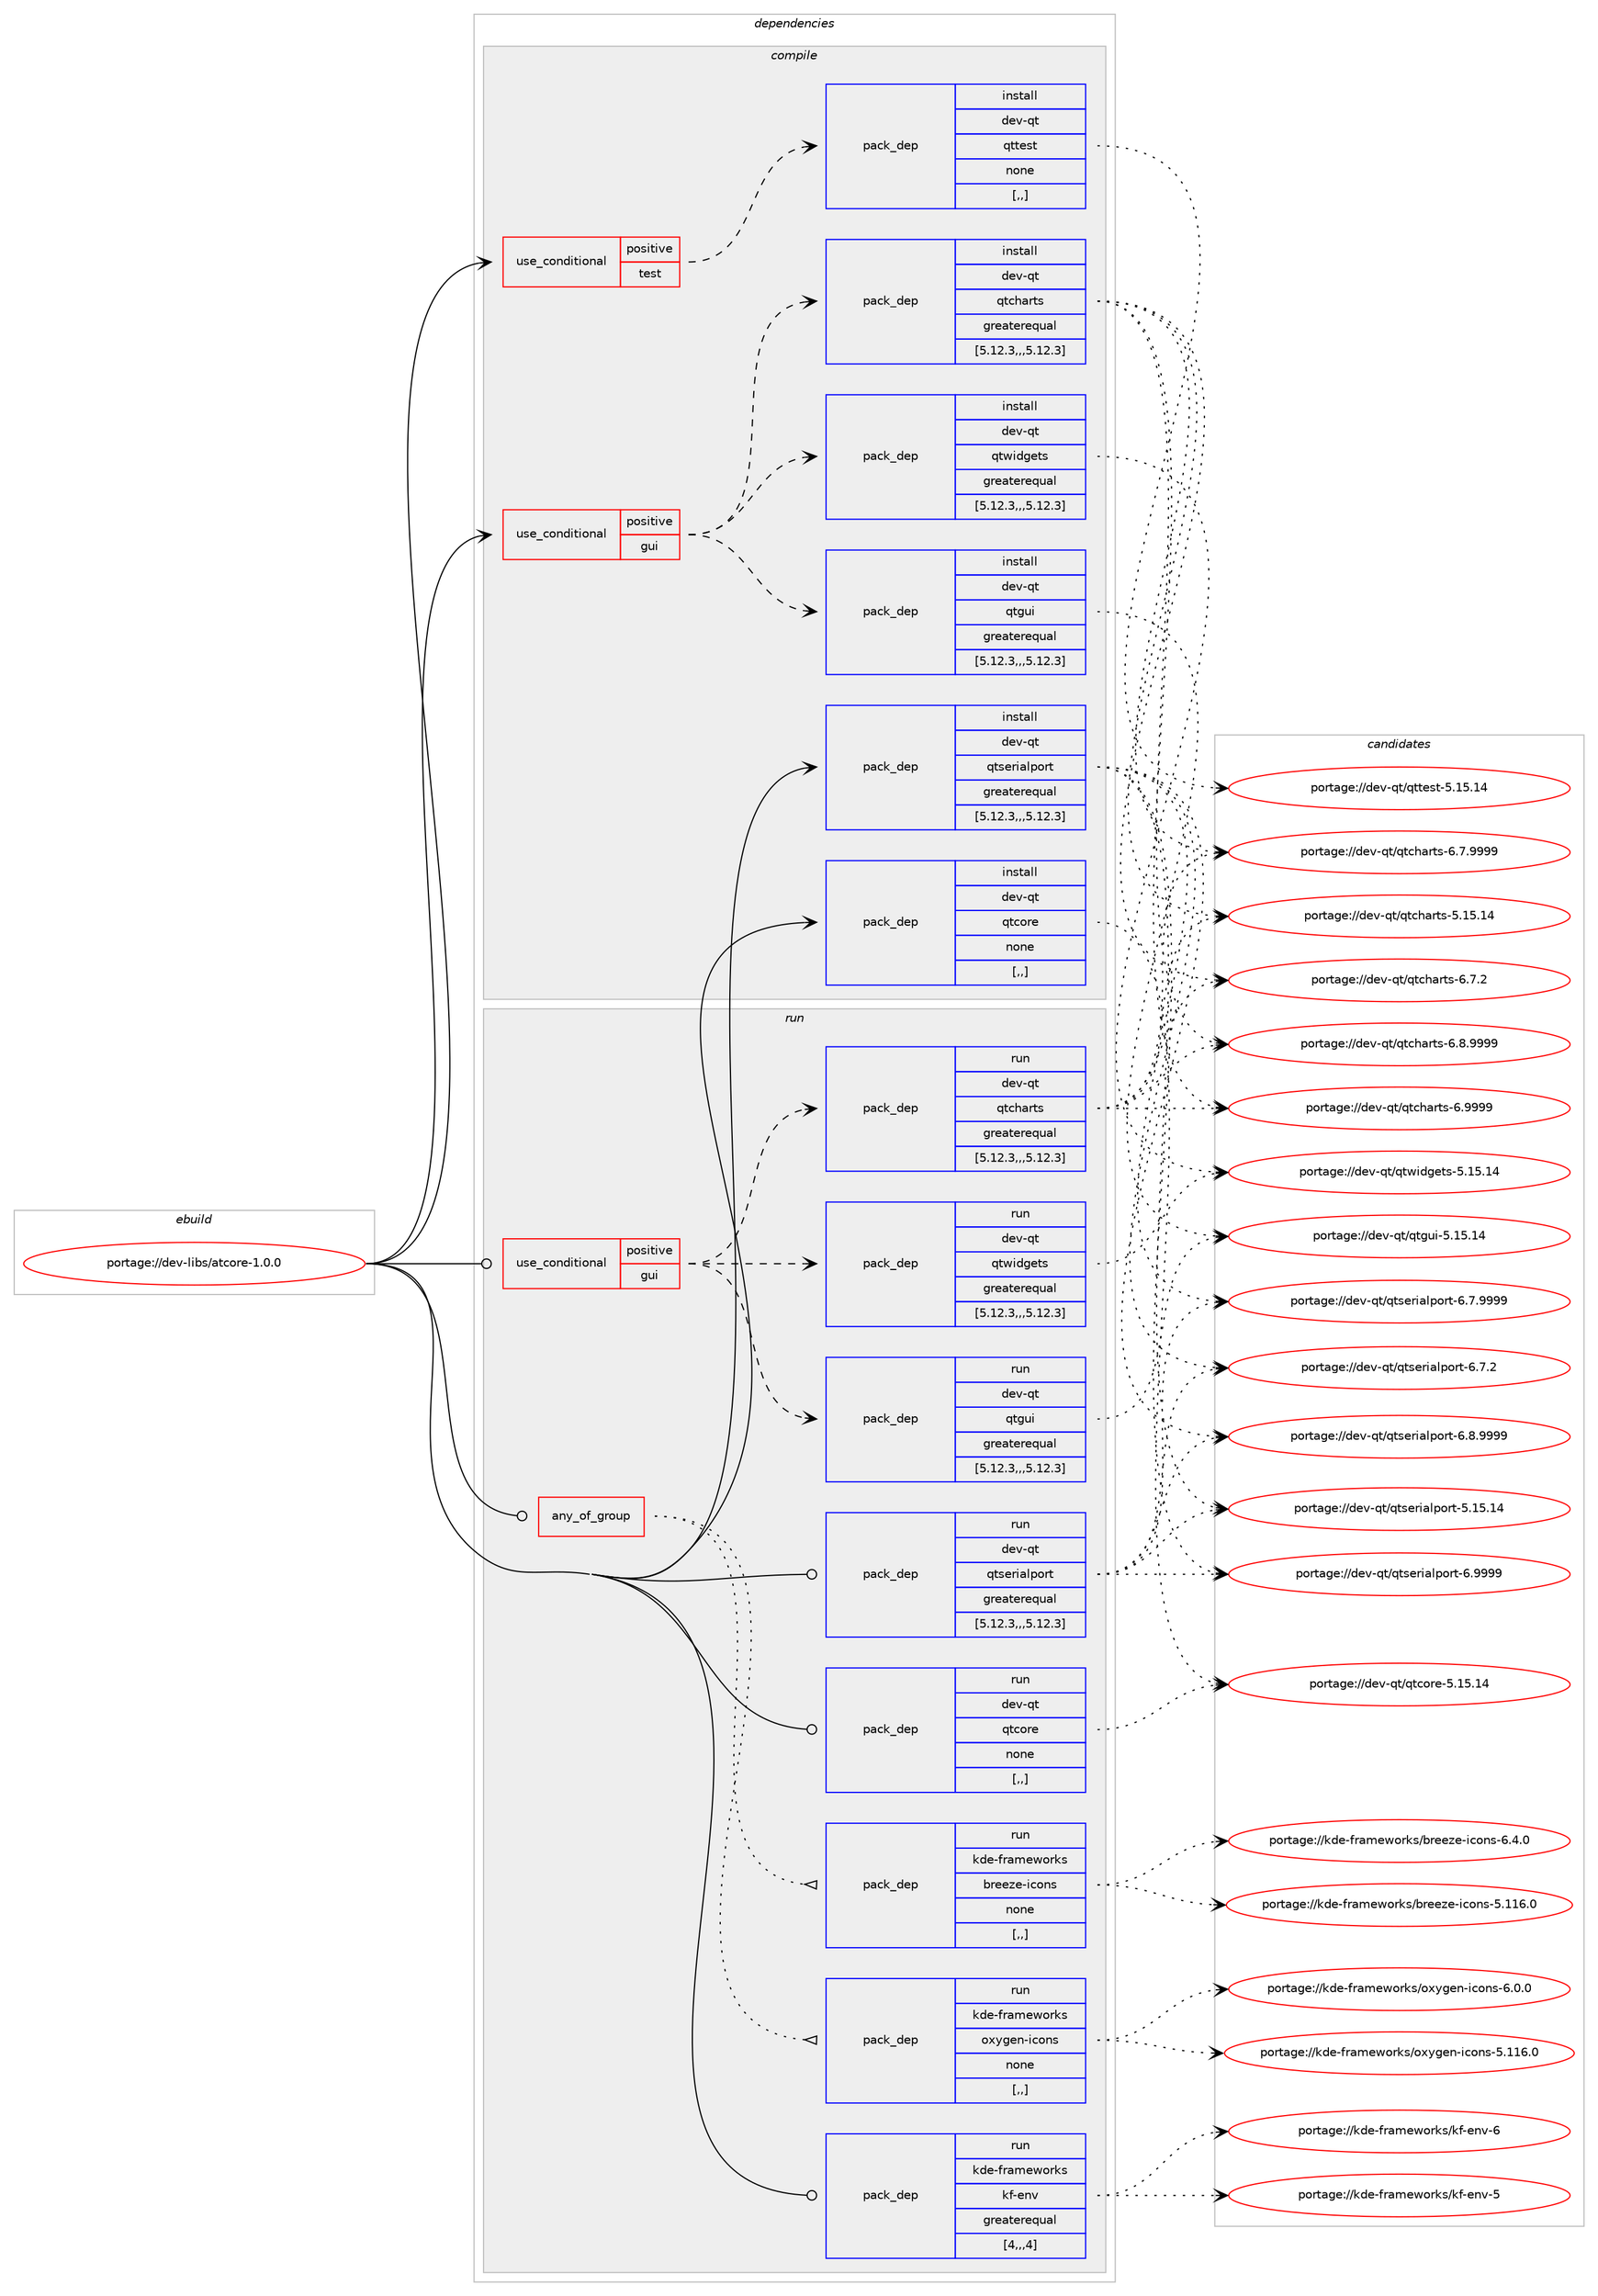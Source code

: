 digraph prolog {

# *************
# Graph options
# *************

newrank=true;
concentrate=true;
compound=true;
graph [rankdir=LR,fontname=Helvetica,fontsize=10,ranksep=1.5];#, ranksep=2.5, nodesep=0.2];
edge  [arrowhead=vee];
node  [fontname=Helvetica,fontsize=10];

# **********
# The ebuild
# **********

subgraph cluster_leftcol {
color=gray;
label=<<i>ebuild</i>>;
id [label="portage://dev-libs/atcore-1.0.0", color=red, width=4, href="../dev-libs/atcore-1.0.0.svg"];
}

# ****************
# The dependencies
# ****************

subgraph cluster_midcol {
color=gray;
label=<<i>dependencies</i>>;
subgraph cluster_compile {
fillcolor="#eeeeee";
style=filled;
label=<<i>compile</i>>;
subgraph cond25840 {
dependency106757 [label=<<TABLE BORDER="0" CELLBORDER="1" CELLSPACING="0" CELLPADDING="4"><TR><TD ROWSPAN="3" CELLPADDING="10">use_conditional</TD></TR><TR><TD>positive</TD></TR><TR><TD>gui</TD></TR></TABLE>>, shape=none, color=red];
subgraph pack79766 {
dependency106758 [label=<<TABLE BORDER="0" CELLBORDER="1" CELLSPACING="0" CELLPADDING="4" WIDTH="220"><TR><TD ROWSPAN="6" CELLPADDING="30">pack_dep</TD></TR><TR><TD WIDTH="110">install</TD></TR><TR><TD>dev-qt</TD></TR><TR><TD>qtcharts</TD></TR><TR><TD>greaterequal</TD></TR><TR><TD>[5.12.3,,,5.12.3]</TD></TR></TABLE>>, shape=none, color=blue];
}
dependency106757:e -> dependency106758:w [weight=20,style="dashed",arrowhead="vee"];
subgraph pack79767 {
dependency106759 [label=<<TABLE BORDER="0" CELLBORDER="1" CELLSPACING="0" CELLPADDING="4" WIDTH="220"><TR><TD ROWSPAN="6" CELLPADDING="30">pack_dep</TD></TR><TR><TD WIDTH="110">install</TD></TR><TR><TD>dev-qt</TD></TR><TR><TD>qtgui</TD></TR><TR><TD>greaterequal</TD></TR><TR><TD>[5.12.3,,,5.12.3]</TD></TR></TABLE>>, shape=none, color=blue];
}
dependency106757:e -> dependency106759:w [weight=20,style="dashed",arrowhead="vee"];
subgraph pack79768 {
dependency106760 [label=<<TABLE BORDER="0" CELLBORDER="1" CELLSPACING="0" CELLPADDING="4" WIDTH="220"><TR><TD ROWSPAN="6" CELLPADDING="30">pack_dep</TD></TR><TR><TD WIDTH="110">install</TD></TR><TR><TD>dev-qt</TD></TR><TR><TD>qtwidgets</TD></TR><TR><TD>greaterequal</TD></TR><TR><TD>[5.12.3,,,5.12.3]</TD></TR></TABLE>>, shape=none, color=blue];
}
dependency106757:e -> dependency106760:w [weight=20,style="dashed",arrowhead="vee"];
}
id:e -> dependency106757:w [weight=20,style="solid",arrowhead="vee"];
subgraph cond25841 {
dependency106761 [label=<<TABLE BORDER="0" CELLBORDER="1" CELLSPACING="0" CELLPADDING="4"><TR><TD ROWSPAN="3" CELLPADDING="10">use_conditional</TD></TR><TR><TD>positive</TD></TR><TR><TD>test</TD></TR></TABLE>>, shape=none, color=red];
subgraph pack79769 {
dependency106762 [label=<<TABLE BORDER="0" CELLBORDER="1" CELLSPACING="0" CELLPADDING="4" WIDTH="220"><TR><TD ROWSPAN="6" CELLPADDING="30">pack_dep</TD></TR><TR><TD WIDTH="110">install</TD></TR><TR><TD>dev-qt</TD></TR><TR><TD>qttest</TD></TR><TR><TD>none</TD></TR><TR><TD>[,,]</TD></TR></TABLE>>, shape=none, color=blue];
}
dependency106761:e -> dependency106762:w [weight=20,style="dashed",arrowhead="vee"];
}
id:e -> dependency106761:w [weight=20,style="solid",arrowhead="vee"];
subgraph pack79770 {
dependency106763 [label=<<TABLE BORDER="0" CELLBORDER="1" CELLSPACING="0" CELLPADDING="4" WIDTH="220"><TR><TD ROWSPAN="6" CELLPADDING="30">pack_dep</TD></TR><TR><TD WIDTH="110">install</TD></TR><TR><TD>dev-qt</TD></TR><TR><TD>qtcore</TD></TR><TR><TD>none</TD></TR><TR><TD>[,,]</TD></TR></TABLE>>, shape=none, color=blue];
}
id:e -> dependency106763:w [weight=20,style="solid",arrowhead="vee"];
subgraph pack79771 {
dependency106764 [label=<<TABLE BORDER="0" CELLBORDER="1" CELLSPACING="0" CELLPADDING="4" WIDTH="220"><TR><TD ROWSPAN="6" CELLPADDING="30">pack_dep</TD></TR><TR><TD WIDTH="110">install</TD></TR><TR><TD>dev-qt</TD></TR><TR><TD>qtserialport</TD></TR><TR><TD>greaterequal</TD></TR><TR><TD>[5.12.3,,,5.12.3]</TD></TR></TABLE>>, shape=none, color=blue];
}
id:e -> dependency106764:w [weight=20,style="solid",arrowhead="vee"];
}
subgraph cluster_compileandrun {
fillcolor="#eeeeee";
style=filled;
label=<<i>compile and run</i>>;
}
subgraph cluster_run {
fillcolor="#eeeeee";
style=filled;
label=<<i>run</i>>;
subgraph any1011 {
dependency106765 [label=<<TABLE BORDER="0" CELLBORDER="1" CELLSPACING="0" CELLPADDING="4"><TR><TD CELLPADDING="10">any_of_group</TD></TR></TABLE>>, shape=none, color=red];subgraph pack79772 {
dependency106766 [label=<<TABLE BORDER="0" CELLBORDER="1" CELLSPACING="0" CELLPADDING="4" WIDTH="220"><TR><TD ROWSPAN="6" CELLPADDING="30">pack_dep</TD></TR><TR><TD WIDTH="110">run</TD></TR><TR><TD>kde-frameworks</TD></TR><TR><TD>breeze-icons</TD></TR><TR><TD>none</TD></TR><TR><TD>[,,]</TD></TR></TABLE>>, shape=none, color=blue];
}
dependency106765:e -> dependency106766:w [weight=20,style="dotted",arrowhead="oinv"];
subgraph pack79773 {
dependency106767 [label=<<TABLE BORDER="0" CELLBORDER="1" CELLSPACING="0" CELLPADDING="4" WIDTH="220"><TR><TD ROWSPAN="6" CELLPADDING="30">pack_dep</TD></TR><TR><TD WIDTH="110">run</TD></TR><TR><TD>kde-frameworks</TD></TR><TR><TD>oxygen-icons</TD></TR><TR><TD>none</TD></TR><TR><TD>[,,]</TD></TR></TABLE>>, shape=none, color=blue];
}
dependency106765:e -> dependency106767:w [weight=20,style="dotted",arrowhead="oinv"];
}
id:e -> dependency106765:w [weight=20,style="solid",arrowhead="odot"];
subgraph cond25842 {
dependency106768 [label=<<TABLE BORDER="0" CELLBORDER="1" CELLSPACING="0" CELLPADDING="4"><TR><TD ROWSPAN="3" CELLPADDING="10">use_conditional</TD></TR><TR><TD>positive</TD></TR><TR><TD>gui</TD></TR></TABLE>>, shape=none, color=red];
subgraph pack79774 {
dependency106769 [label=<<TABLE BORDER="0" CELLBORDER="1" CELLSPACING="0" CELLPADDING="4" WIDTH="220"><TR><TD ROWSPAN="6" CELLPADDING="30">pack_dep</TD></TR><TR><TD WIDTH="110">run</TD></TR><TR><TD>dev-qt</TD></TR><TR><TD>qtcharts</TD></TR><TR><TD>greaterequal</TD></TR><TR><TD>[5.12.3,,,5.12.3]</TD></TR></TABLE>>, shape=none, color=blue];
}
dependency106768:e -> dependency106769:w [weight=20,style="dashed",arrowhead="vee"];
subgraph pack79775 {
dependency106770 [label=<<TABLE BORDER="0" CELLBORDER="1" CELLSPACING="0" CELLPADDING="4" WIDTH="220"><TR><TD ROWSPAN="6" CELLPADDING="30">pack_dep</TD></TR><TR><TD WIDTH="110">run</TD></TR><TR><TD>dev-qt</TD></TR><TR><TD>qtgui</TD></TR><TR><TD>greaterequal</TD></TR><TR><TD>[5.12.3,,,5.12.3]</TD></TR></TABLE>>, shape=none, color=blue];
}
dependency106768:e -> dependency106770:w [weight=20,style="dashed",arrowhead="vee"];
subgraph pack79776 {
dependency106771 [label=<<TABLE BORDER="0" CELLBORDER="1" CELLSPACING="0" CELLPADDING="4" WIDTH="220"><TR><TD ROWSPAN="6" CELLPADDING="30">pack_dep</TD></TR><TR><TD WIDTH="110">run</TD></TR><TR><TD>dev-qt</TD></TR><TR><TD>qtwidgets</TD></TR><TR><TD>greaterequal</TD></TR><TR><TD>[5.12.3,,,5.12.3]</TD></TR></TABLE>>, shape=none, color=blue];
}
dependency106768:e -> dependency106771:w [weight=20,style="dashed",arrowhead="vee"];
}
id:e -> dependency106768:w [weight=20,style="solid",arrowhead="odot"];
subgraph pack79777 {
dependency106772 [label=<<TABLE BORDER="0" CELLBORDER="1" CELLSPACING="0" CELLPADDING="4" WIDTH="220"><TR><TD ROWSPAN="6" CELLPADDING="30">pack_dep</TD></TR><TR><TD WIDTH="110">run</TD></TR><TR><TD>dev-qt</TD></TR><TR><TD>qtcore</TD></TR><TR><TD>none</TD></TR><TR><TD>[,,]</TD></TR></TABLE>>, shape=none, color=blue];
}
id:e -> dependency106772:w [weight=20,style="solid",arrowhead="odot"];
subgraph pack79778 {
dependency106773 [label=<<TABLE BORDER="0" CELLBORDER="1" CELLSPACING="0" CELLPADDING="4" WIDTH="220"><TR><TD ROWSPAN="6" CELLPADDING="30">pack_dep</TD></TR><TR><TD WIDTH="110">run</TD></TR><TR><TD>dev-qt</TD></TR><TR><TD>qtserialport</TD></TR><TR><TD>greaterequal</TD></TR><TR><TD>[5.12.3,,,5.12.3]</TD></TR></TABLE>>, shape=none, color=blue];
}
id:e -> dependency106773:w [weight=20,style="solid",arrowhead="odot"];
subgraph pack79779 {
dependency106774 [label=<<TABLE BORDER="0" CELLBORDER="1" CELLSPACING="0" CELLPADDING="4" WIDTH="220"><TR><TD ROWSPAN="6" CELLPADDING="30">pack_dep</TD></TR><TR><TD WIDTH="110">run</TD></TR><TR><TD>kde-frameworks</TD></TR><TR><TD>kf-env</TD></TR><TR><TD>greaterequal</TD></TR><TR><TD>[4,,,4]</TD></TR></TABLE>>, shape=none, color=blue];
}
id:e -> dependency106774:w [weight=20,style="solid",arrowhead="odot"];
}
}

# **************
# The candidates
# **************

subgraph cluster_choices {
rank=same;
color=gray;
label=<<i>candidates</i>>;

subgraph choice79766 {
color=black;
nodesep=1;
choice1001011184511311647113116991049711411611545544657575757 [label="portage://dev-qt/qtcharts-6.9999", color=red, width=4,href="../dev-qt/qtcharts-6.9999.svg"];
choice10010111845113116471131169910497114116115455446564657575757 [label="portage://dev-qt/qtcharts-6.8.9999", color=red, width=4,href="../dev-qt/qtcharts-6.8.9999.svg"];
choice10010111845113116471131169910497114116115455446554657575757 [label="portage://dev-qt/qtcharts-6.7.9999", color=red, width=4,href="../dev-qt/qtcharts-6.7.9999.svg"];
choice10010111845113116471131169910497114116115455446554650 [label="portage://dev-qt/qtcharts-6.7.2", color=red, width=4,href="../dev-qt/qtcharts-6.7.2.svg"];
choice100101118451131164711311699104971141161154553464953464952 [label="portage://dev-qt/qtcharts-5.15.14", color=red, width=4,href="../dev-qt/qtcharts-5.15.14.svg"];
dependency106758:e -> choice1001011184511311647113116991049711411611545544657575757:w [style=dotted,weight="100"];
dependency106758:e -> choice10010111845113116471131169910497114116115455446564657575757:w [style=dotted,weight="100"];
dependency106758:e -> choice10010111845113116471131169910497114116115455446554657575757:w [style=dotted,weight="100"];
dependency106758:e -> choice10010111845113116471131169910497114116115455446554650:w [style=dotted,weight="100"];
dependency106758:e -> choice100101118451131164711311699104971141161154553464953464952:w [style=dotted,weight="100"];
}
subgraph choice79767 {
color=black;
nodesep=1;
choice10010111845113116471131161031171054553464953464952 [label="portage://dev-qt/qtgui-5.15.14", color=red, width=4,href="../dev-qt/qtgui-5.15.14.svg"];
dependency106759:e -> choice10010111845113116471131161031171054553464953464952:w [style=dotted,weight="100"];
}
subgraph choice79768 {
color=black;
nodesep=1;
choice10010111845113116471131161191051001031011161154553464953464952 [label="portage://dev-qt/qtwidgets-5.15.14", color=red, width=4,href="../dev-qt/qtwidgets-5.15.14.svg"];
dependency106760:e -> choice10010111845113116471131161191051001031011161154553464953464952:w [style=dotted,weight="100"];
}
subgraph choice79769 {
color=black;
nodesep=1;
choice10010111845113116471131161161011151164553464953464952 [label="portage://dev-qt/qttest-5.15.14", color=red, width=4,href="../dev-qt/qttest-5.15.14.svg"];
dependency106762:e -> choice10010111845113116471131161161011151164553464953464952:w [style=dotted,weight="100"];
}
subgraph choice79770 {
color=black;
nodesep=1;
choice1001011184511311647113116991111141014553464953464952 [label="portage://dev-qt/qtcore-5.15.14", color=red, width=4,href="../dev-qt/qtcore-5.15.14.svg"];
dependency106763:e -> choice1001011184511311647113116991111141014553464953464952:w [style=dotted,weight="100"];
}
subgraph choice79771 {
color=black;
nodesep=1;
choice10010111845113116471131161151011141059710811211111411645544657575757 [label="portage://dev-qt/qtserialport-6.9999", color=red, width=4,href="../dev-qt/qtserialport-6.9999.svg"];
choice100101118451131164711311611510111410597108112111114116455446564657575757 [label="portage://dev-qt/qtserialport-6.8.9999", color=red, width=4,href="../dev-qt/qtserialport-6.8.9999.svg"];
choice100101118451131164711311611510111410597108112111114116455446554657575757 [label="portage://dev-qt/qtserialport-6.7.9999", color=red, width=4,href="../dev-qt/qtserialport-6.7.9999.svg"];
choice100101118451131164711311611510111410597108112111114116455446554650 [label="portage://dev-qt/qtserialport-6.7.2", color=red, width=4,href="../dev-qt/qtserialport-6.7.2.svg"];
choice1001011184511311647113116115101114105971081121111141164553464953464952 [label="portage://dev-qt/qtserialport-5.15.14", color=red, width=4,href="../dev-qt/qtserialport-5.15.14.svg"];
dependency106764:e -> choice10010111845113116471131161151011141059710811211111411645544657575757:w [style=dotted,weight="100"];
dependency106764:e -> choice100101118451131164711311611510111410597108112111114116455446564657575757:w [style=dotted,weight="100"];
dependency106764:e -> choice100101118451131164711311611510111410597108112111114116455446554657575757:w [style=dotted,weight="100"];
dependency106764:e -> choice100101118451131164711311611510111410597108112111114116455446554650:w [style=dotted,weight="100"];
dependency106764:e -> choice1001011184511311647113116115101114105971081121111141164553464953464952:w [style=dotted,weight="100"];
}
subgraph choice79772 {
color=black;
nodesep=1;
choice107100101451021149710910111911111410711547981141011011221014510599111110115455446524648 [label="portage://kde-frameworks/breeze-icons-6.4.0", color=red, width=4,href="../kde-frameworks/breeze-icons-6.4.0.svg"];
choice1071001014510211497109101119111114107115479811410110112210145105991111101154553464949544648 [label="portage://kde-frameworks/breeze-icons-5.116.0", color=red, width=4,href="../kde-frameworks/breeze-icons-5.116.0.svg"];
dependency106766:e -> choice107100101451021149710910111911111410711547981141011011221014510599111110115455446524648:w [style=dotted,weight="100"];
dependency106766:e -> choice1071001014510211497109101119111114107115479811410110112210145105991111101154553464949544648:w [style=dotted,weight="100"];
}
subgraph choice79773 {
color=black;
nodesep=1;
choice1071001014510211497109101119111114107115471111201211031011104510599111110115455446484648 [label="portage://kde-frameworks/oxygen-icons-6.0.0", color=red, width=4,href="../kde-frameworks/oxygen-icons-6.0.0.svg"];
choice10710010145102114971091011191111141071154711112012110310111045105991111101154553464949544648 [label="portage://kde-frameworks/oxygen-icons-5.116.0", color=red, width=4,href="../kde-frameworks/oxygen-icons-5.116.0.svg"];
dependency106767:e -> choice1071001014510211497109101119111114107115471111201211031011104510599111110115455446484648:w [style=dotted,weight="100"];
dependency106767:e -> choice10710010145102114971091011191111141071154711112012110310111045105991111101154553464949544648:w [style=dotted,weight="100"];
}
subgraph choice79774 {
color=black;
nodesep=1;
choice1001011184511311647113116991049711411611545544657575757 [label="portage://dev-qt/qtcharts-6.9999", color=red, width=4,href="../dev-qt/qtcharts-6.9999.svg"];
choice10010111845113116471131169910497114116115455446564657575757 [label="portage://dev-qt/qtcharts-6.8.9999", color=red, width=4,href="../dev-qt/qtcharts-6.8.9999.svg"];
choice10010111845113116471131169910497114116115455446554657575757 [label="portage://dev-qt/qtcharts-6.7.9999", color=red, width=4,href="../dev-qt/qtcharts-6.7.9999.svg"];
choice10010111845113116471131169910497114116115455446554650 [label="portage://dev-qt/qtcharts-6.7.2", color=red, width=4,href="../dev-qt/qtcharts-6.7.2.svg"];
choice100101118451131164711311699104971141161154553464953464952 [label="portage://dev-qt/qtcharts-5.15.14", color=red, width=4,href="../dev-qt/qtcharts-5.15.14.svg"];
dependency106769:e -> choice1001011184511311647113116991049711411611545544657575757:w [style=dotted,weight="100"];
dependency106769:e -> choice10010111845113116471131169910497114116115455446564657575757:w [style=dotted,weight="100"];
dependency106769:e -> choice10010111845113116471131169910497114116115455446554657575757:w [style=dotted,weight="100"];
dependency106769:e -> choice10010111845113116471131169910497114116115455446554650:w [style=dotted,weight="100"];
dependency106769:e -> choice100101118451131164711311699104971141161154553464953464952:w [style=dotted,weight="100"];
}
subgraph choice79775 {
color=black;
nodesep=1;
choice10010111845113116471131161031171054553464953464952 [label="portage://dev-qt/qtgui-5.15.14", color=red, width=4,href="../dev-qt/qtgui-5.15.14.svg"];
dependency106770:e -> choice10010111845113116471131161031171054553464953464952:w [style=dotted,weight="100"];
}
subgraph choice79776 {
color=black;
nodesep=1;
choice10010111845113116471131161191051001031011161154553464953464952 [label="portage://dev-qt/qtwidgets-5.15.14", color=red, width=4,href="../dev-qt/qtwidgets-5.15.14.svg"];
dependency106771:e -> choice10010111845113116471131161191051001031011161154553464953464952:w [style=dotted,weight="100"];
}
subgraph choice79777 {
color=black;
nodesep=1;
choice1001011184511311647113116991111141014553464953464952 [label="portage://dev-qt/qtcore-5.15.14", color=red, width=4,href="../dev-qt/qtcore-5.15.14.svg"];
dependency106772:e -> choice1001011184511311647113116991111141014553464953464952:w [style=dotted,weight="100"];
}
subgraph choice79778 {
color=black;
nodesep=1;
choice10010111845113116471131161151011141059710811211111411645544657575757 [label="portage://dev-qt/qtserialport-6.9999", color=red, width=4,href="../dev-qt/qtserialport-6.9999.svg"];
choice100101118451131164711311611510111410597108112111114116455446564657575757 [label="portage://dev-qt/qtserialport-6.8.9999", color=red, width=4,href="../dev-qt/qtserialport-6.8.9999.svg"];
choice100101118451131164711311611510111410597108112111114116455446554657575757 [label="portage://dev-qt/qtserialport-6.7.9999", color=red, width=4,href="../dev-qt/qtserialport-6.7.9999.svg"];
choice100101118451131164711311611510111410597108112111114116455446554650 [label="portage://dev-qt/qtserialport-6.7.2", color=red, width=4,href="../dev-qt/qtserialport-6.7.2.svg"];
choice1001011184511311647113116115101114105971081121111141164553464953464952 [label="portage://dev-qt/qtserialport-5.15.14", color=red, width=4,href="../dev-qt/qtserialport-5.15.14.svg"];
dependency106773:e -> choice10010111845113116471131161151011141059710811211111411645544657575757:w [style=dotted,weight="100"];
dependency106773:e -> choice100101118451131164711311611510111410597108112111114116455446564657575757:w [style=dotted,weight="100"];
dependency106773:e -> choice100101118451131164711311611510111410597108112111114116455446554657575757:w [style=dotted,weight="100"];
dependency106773:e -> choice100101118451131164711311611510111410597108112111114116455446554650:w [style=dotted,weight="100"];
dependency106773:e -> choice1001011184511311647113116115101114105971081121111141164553464953464952:w [style=dotted,weight="100"];
}
subgraph choice79779 {
color=black;
nodesep=1;
choice107100101451021149710910111911111410711547107102451011101184554 [label="portage://kde-frameworks/kf-env-6", color=red, width=4,href="../kde-frameworks/kf-env-6.svg"];
choice107100101451021149710910111911111410711547107102451011101184553 [label="portage://kde-frameworks/kf-env-5", color=red, width=4,href="../kde-frameworks/kf-env-5.svg"];
dependency106774:e -> choice107100101451021149710910111911111410711547107102451011101184554:w [style=dotted,weight="100"];
dependency106774:e -> choice107100101451021149710910111911111410711547107102451011101184553:w [style=dotted,weight="100"];
}
}

}
